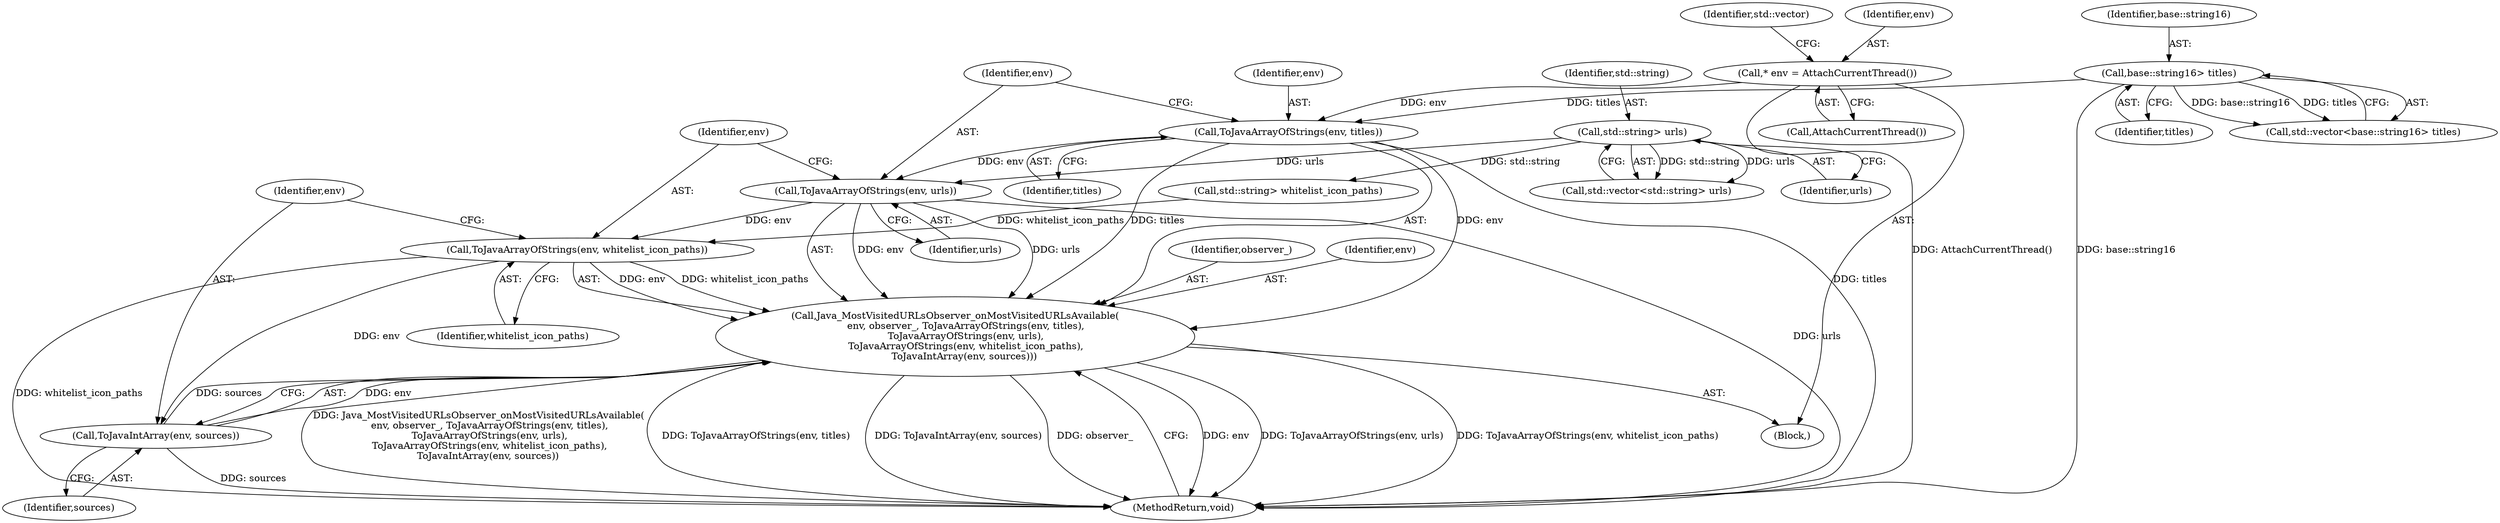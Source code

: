 digraph "1_Chrome_5c6e9372daae557d6857f02888e84363eeff9be9_0@pointer" {
"1000153" [label="(Call,ToJavaArrayOfStrings(env, urls))"];
"1000150" [label="(Call,ToJavaArrayOfStrings(env, titles))"];
"1000104" [label="(Call,* env = AttachCurrentThread())"];
"1000109" [label="(Call,base::string16> titles)"];
"1000114" [label="(Call,std::string> urls)"];
"1000147" [label="(Call,Java_MostVisitedURLsObserver_onMostVisitedURLsAvailable(\n       env, observer_, ToJavaArrayOfStrings(env, titles),\n       ToJavaArrayOfStrings(env, urls),\n       ToJavaArrayOfStrings(env, whitelist_icon_paths),\n      ToJavaIntArray(env, sources)))"];
"1000156" [label="(Call,ToJavaArrayOfStrings(env, whitelist_icon_paths))"];
"1000159" [label="(Call,ToJavaIntArray(env, sources))"];
"1000157" [label="(Identifier,env)"];
"1000154" [label="(Identifier,env)"];
"1000162" [label="(MethodReturn,void)"];
"1000119" [label="(Call,std::string> whitelist_icon_paths)"];
"1000105" [label="(Identifier,env)"];
"1000153" [label="(Call,ToJavaArrayOfStrings(env, urls))"];
"1000110" [label="(Identifier,base::string16)"];
"1000156" [label="(Call,ToJavaArrayOfStrings(env, whitelist_icon_paths))"];
"1000108" [label="(Identifier,std::vector)"];
"1000115" [label="(Identifier,std::string)"];
"1000155" [label="(Identifier,urls)"];
"1000161" [label="(Identifier,sources)"];
"1000150" [label="(Call,ToJavaArrayOfStrings(env, titles))"];
"1000151" [label="(Identifier,env)"];
"1000147" [label="(Call,Java_MostVisitedURLsObserver_onMostVisitedURLsAvailable(\n       env, observer_, ToJavaArrayOfStrings(env, titles),\n       ToJavaArrayOfStrings(env, urls),\n       ToJavaArrayOfStrings(env, whitelist_icon_paths),\n      ToJavaIntArray(env, sources)))"];
"1000111" [label="(Identifier,titles)"];
"1000160" [label="(Identifier,env)"];
"1000106" [label="(Call,AttachCurrentThread())"];
"1000112" [label="(Call,std::vector<std::string> urls)"];
"1000107" [label="(Call,std::vector<base::string16> titles)"];
"1000149" [label="(Identifier,observer_)"];
"1000104" [label="(Call,* env = AttachCurrentThread())"];
"1000152" [label="(Identifier,titles)"];
"1000102" [label="(Block,)"];
"1000158" [label="(Identifier,whitelist_icon_paths)"];
"1000116" [label="(Identifier,urls)"];
"1000148" [label="(Identifier,env)"];
"1000114" [label="(Call,std::string> urls)"];
"1000159" [label="(Call,ToJavaIntArray(env, sources))"];
"1000109" [label="(Call,base::string16> titles)"];
"1000153" -> "1000147"  [label="AST: "];
"1000153" -> "1000155"  [label="CFG: "];
"1000154" -> "1000153"  [label="AST: "];
"1000155" -> "1000153"  [label="AST: "];
"1000157" -> "1000153"  [label="CFG: "];
"1000153" -> "1000162"  [label="DDG: urls"];
"1000153" -> "1000147"  [label="DDG: env"];
"1000153" -> "1000147"  [label="DDG: urls"];
"1000150" -> "1000153"  [label="DDG: env"];
"1000114" -> "1000153"  [label="DDG: urls"];
"1000153" -> "1000156"  [label="DDG: env"];
"1000150" -> "1000147"  [label="AST: "];
"1000150" -> "1000152"  [label="CFG: "];
"1000151" -> "1000150"  [label="AST: "];
"1000152" -> "1000150"  [label="AST: "];
"1000154" -> "1000150"  [label="CFG: "];
"1000150" -> "1000162"  [label="DDG: titles"];
"1000150" -> "1000147"  [label="DDG: env"];
"1000150" -> "1000147"  [label="DDG: titles"];
"1000104" -> "1000150"  [label="DDG: env"];
"1000109" -> "1000150"  [label="DDG: titles"];
"1000104" -> "1000102"  [label="AST: "];
"1000104" -> "1000106"  [label="CFG: "];
"1000105" -> "1000104"  [label="AST: "];
"1000106" -> "1000104"  [label="AST: "];
"1000108" -> "1000104"  [label="CFG: "];
"1000104" -> "1000162"  [label="DDG: AttachCurrentThread()"];
"1000109" -> "1000107"  [label="AST: "];
"1000109" -> "1000111"  [label="CFG: "];
"1000110" -> "1000109"  [label="AST: "];
"1000111" -> "1000109"  [label="AST: "];
"1000107" -> "1000109"  [label="CFG: "];
"1000109" -> "1000162"  [label="DDG: base::string16"];
"1000109" -> "1000107"  [label="DDG: base::string16"];
"1000109" -> "1000107"  [label="DDG: titles"];
"1000114" -> "1000112"  [label="AST: "];
"1000114" -> "1000116"  [label="CFG: "];
"1000115" -> "1000114"  [label="AST: "];
"1000116" -> "1000114"  [label="AST: "];
"1000112" -> "1000114"  [label="CFG: "];
"1000114" -> "1000112"  [label="DDG: std::string"];
"1000114" -> "1000112"  [label="DDG: urls"];
"1000114" -> "1000119"  [label="DDG: std::string"];
"1000147" -> "1000102"  [label="AST: "];
"1000147" -> "1000159"  [label="CFG: "];
"1000148" -> "1000147"  [label="AST: "];
"1000149" -> "1000147"  [label="AST: "];
"1000156" -> "1000147"  [label="AST: "];
"1000159" -> "1000147"  [label="AST: "];
"1000162" -> "1000147"  [label="CFG: "];
"1000147" -> "1000162"  [label="DDG: ToJavaArrayOfStrings(env, titles)"];
"1000147" -> "1000162"  [label="DDG: ToJavaIntArray(env, sources)"];
"1000147" -> "1000162"  [label="DDG: observer_"];
"1000147" -> "1000162"  [label="DDG: env"];
"1000147" -> "1000162"  [label="DDG: ToJavaArrayOfStrings(env, urls)"];
"1000147" -> "1000162"  [label="DDG: ToJavaArrayOfStrings(env, whitelist_icon_paths)"];
"1000147" -> "1000162"  [label="DDG: Java_MostVisitedURLsObserver_onMostVisitedURLsAvailable(\n       env, observer_, ToJavaArrayOfStrings(env, titles),\n       ToJavaArrayOfStrings(env, urls),\n       ToJavaArrayOfStrings(env, whitelist_icon_paths),\n      ToJavaIntArray(env, sources))"];
"1000159" -> "1000147"  [label="DDG: env"];
"1000159" -> "1000147"  [label="DDG: sources"];
"1000156" -> "1000147"  [label="DDG: env"];
"1000156" -> "1000147"  [label="DDG: whitelist_icon_paths"];
"1000156" -> "1000158"  [label="CFG: "];
"1000157" -> "1000156"  [label="AST: "];
"1000158" -> "1000156"  [label="AST: "];
"1000160" -> "1000156"  [label="CFG: "];
"1000156" -> "1000162"  [label="DDG: whitelist_icon_paths"];
"1000119" -> "1000156"  [label="DDG: whitelist_icon_paths"];
"1000156" -> "1000159"  [label="DDG: env"];
"1000159" -> "1000161"  [label="CFG: "];
"1000160" -> "1000159"  [label="AST: "];
"1000161" -> "1000159"  [label="AST: "];
"1000159" -> "1000162"  [label="DDG: sources"];
}
